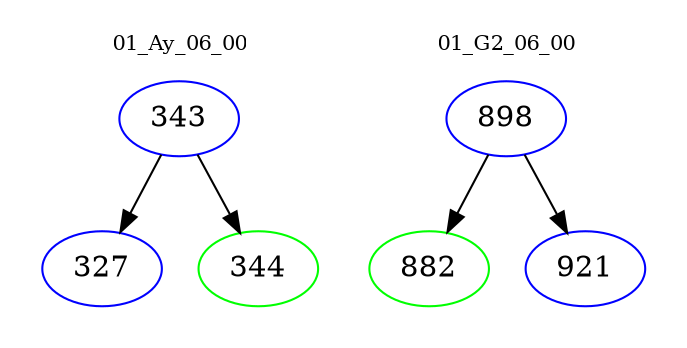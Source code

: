 digraph{
subgraph cluster_0 {
color = white
label = "01_Ay_06_00";
fontsize=10;
T0_343 [label="343", color="blue"]
T0_343 -> T0_327 [color="black"]
T0_327 [label="327", color="blue"]
T0_343 -> T0_344 [color="black"]
T0_344 [label="344", color="green"]
}
subgraph cluster_1 {
color = white
label = "01_G2_06_00";
fontsize=10;
T1_898 [label="898", color="blue"]
T1_898 -> T1_882 [color="black"]
T1_882 [label="882", color="green"]
T1_898 -> T1_921 [color="black"]
T1_921 [label="921", color="blue"]
}
}
